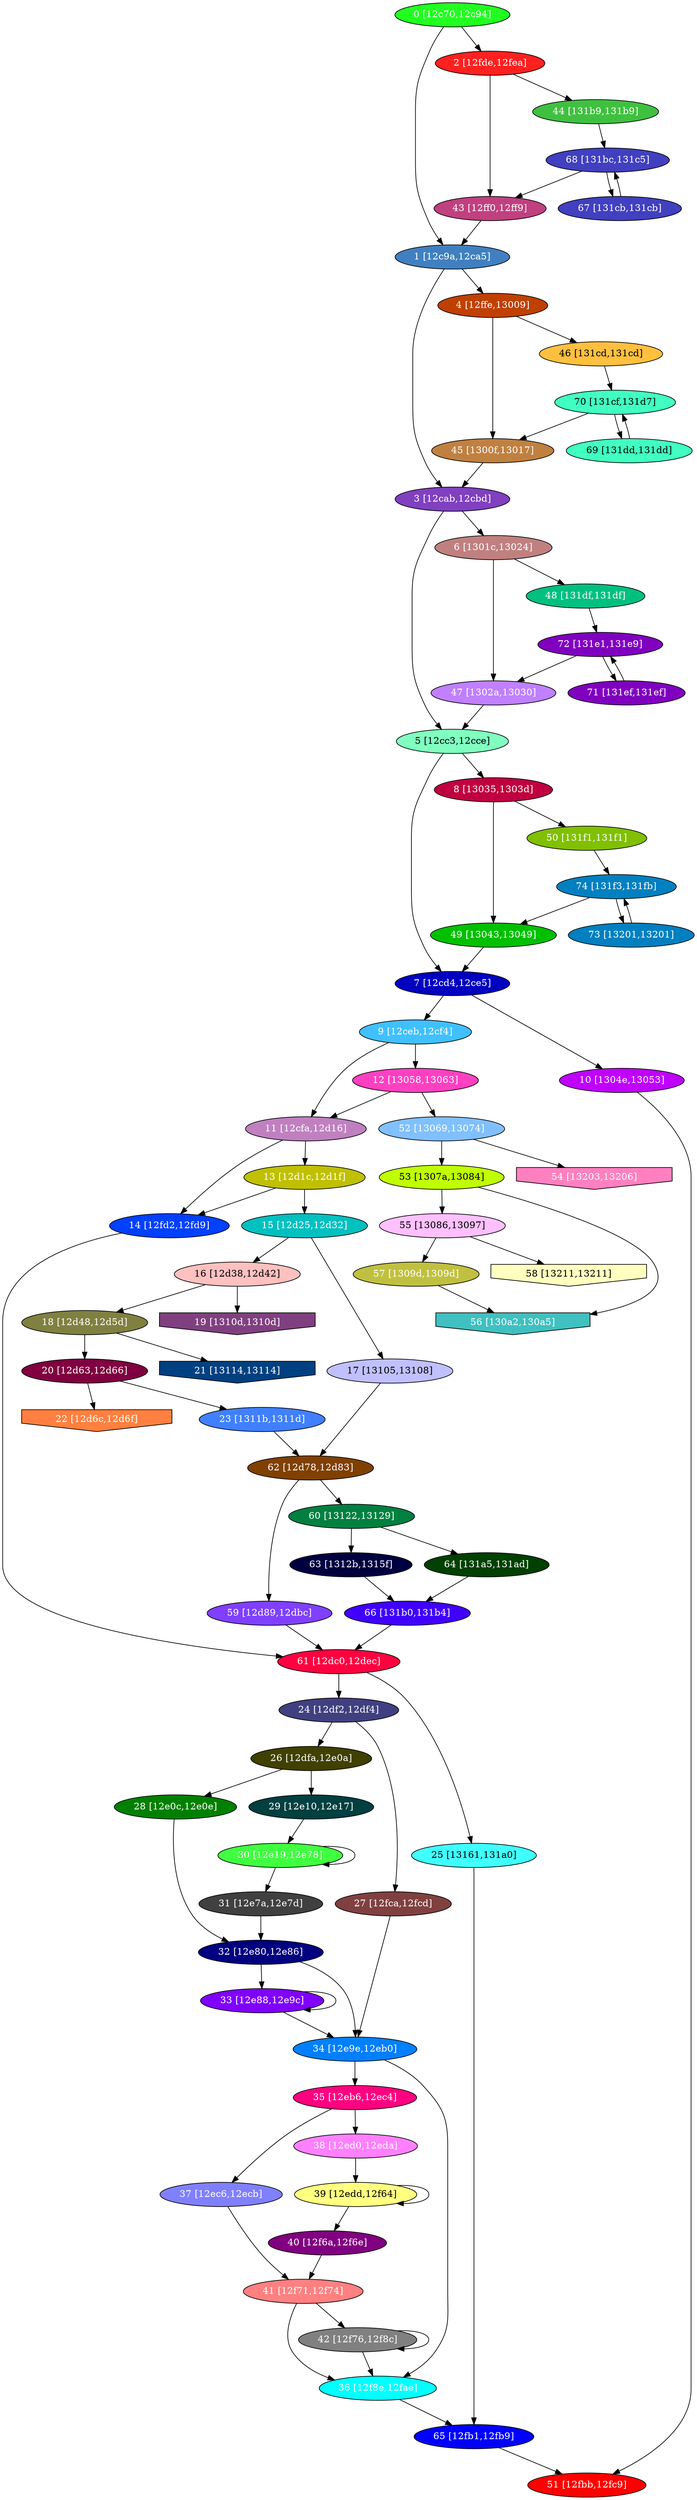 diGraph libnss3{
	libnss3_0  [style=filled fillcolor="#20FF20" fontcolor="#ffffff" shape=oval label="0 [12c70,12c94]"]
	libnss3_1  [style=filled fillcolor="#4080C0" fontcolor="#ffffff" shape=oval label="1 [12c9a,12ca5]"]
	libnss3_2  [style=filled fillcolor="#FF2020" fontcolor="#ffffff" shape=oval label="2 [12fde,12fea]"]
	libnss3_3  [style=filled fillcolor="#8040C0" fontcolor="#ffffff" shape=oval label="3 [12cab,12cbd]"]
	libnss3_4  [style=filled fillcolor="#C04000" fontcolor="#ffffff" shape=oval label="4 [12ffe,13009]"]
	libnss3_5  [style=filled fillcolor="#80FFC0" fontcolor="#000000" shape=oval label="5 [12cc3,12cce]"]
	libnss3_6  [style=filled fillcolor="#C08080" fontcolor="#ffffff" shape=oval label="6 [1301c,13024]"]
	libnss3_7  [style=filled fillcolor="#0000C0" fontcolor="#ffffff" shape=oval label="7 [12cd4,12ce5]"]
	libnss3_8  [style=filled fillcolor="#C00040" fontcolor="#ffffff" shape=oval label="8 [13035,1303d]"]
	libnss3_9  [style=filled fillcolor="#40C0FF" fontcolor="#ffffff" shape=oval label="9 [12ceb,12cf4]"]
	libnss3_a  [style=filled fillcolor="#C000FF" fontcolor="#ffffff" shape=oval label="10 [1304e,13053]"]
	libnss3_b  [style=filled fillcolor="#C080C0" fontcolor="#ffffff" shape=oval label="11 [12cfa,12d16]"]
	libnss3_c  [style=filled fillcolor="#FF40C0" fontcolor="#ffffff" shape=oval label="12 [13058,13063]"]
	libnss3_d  [style=filled fillcolor="#C0C000" fontcolor="#ffffff" shape=oval label="13 [12d1c,12d1f]"]
	libnss3_e  [style=filled fillcolor="#0040FF" fontcolor="#ffffff" shape=oval label="14 [12fd2,12fd9]"]
	libnss3_f  [style=filled fillcolor="#00C0C0" fontcolor="#ffffff" shape=oval label="15 [12d25,12d32]"]
	libnss3_10  [style=filled fillcolor="#FFC0C0" fontcolor="#000000" shape=oval label="16 [12d38,12d42]"]
	libnss3_11  [style=filled fillcolor="#C0C0FF" fontcolor="#000000" shape=oval label="17 [13105,13108]"]
	libnss3_12  [style=filled fillcolor="#808040" fontcolor="#ffffff" shape=oval label="18 [12d48,12d5d]"]
	libnss3_13  [style=filled fillcolor="#804080" fontcolor="#ffffff" shape=invhouse label="19 [1310d,1310d]"]
	libnss3_14  [style=filled fillcolor="#800040" fontcolor="#ffffff" shape=oval label="20 [12d63,12d66]"]
	libnss3_15  [style=filled fillcolor="#004080" fontcolor="#ffffff" shape=invhouse label="21 [13114,13114]"]
	libnss3_16  [style=filled fillcolor="#FF8040" fontcolor="#ffffff" shape=invhouse label="22 [12d6c,12d6f]"]
	libnss3_17  [style=filled fillcolor="#4080FF" fontcolor="#ffffff" shape=oval label="23 [1311b,1311d]"]
	libnss3_18  [style=filled fillcolor="#404080" fontcolor="#ffffff" shape=oval label="24 [12df2,12df4]"]
	libnss3_19  [style=filled fillcolor="#40FFFF" fontcolor="#000000" shape=oval label="25 [13161,131a0]"]
	libnss3_1a  [style=filled fillcolor="#404000" fontcolor="#ffffff" shape=oval label="26 [12dfa,12e0a]"]
	libnss3_1b  [style=filled fillcolor="#804040" fontcolor="#ffffff" shape=oval label="27 [12fca,12fcd]"]
	libnss3_1c  [style=filled fillcolor="#008000" fontcolor="#ffffff" shape=oval label="28 [12e0c,12e0e]"]
	libnss3_1d  [style=filled fillcolor="#004040" fontcolor="#ffffff" shape=oval label="29 [12e10,12e17]"]
	libnss3_1e  [style=filled fillcolor="#40FF40" fontcolor="#ffffff" shape=oval label="30 [12e19,12e78]"]
	libnss3_1f  [style=filled fillcolor="#404040" fontcolor="#ffffff" shape=oval label="31 [12e7a,12e7d]"]
	libnss3_20  [style=filled fillcolor="#000080" fontcolor="#ffffff" shape=oval label="32 [12e80,12e86]"]
	libnss3_21  [style=filled fillcolor="#8000FF" fontcolor="#ffffff" shape=oval label="33 [12e88,12e9c]"]
	libnss3_22  [style=filled fillcolor="#0080FF" fontcolor="#ffffff" shape=oval label="34 [12e9e,12eb0]"]
	libnss3_23  [style=filled fillcolor="#FF0080" fontcolor="#ffffff" shape=oval label="35 [12eb6,12ec4]"]
	libnss3_24  [style=filled fillcolor="#00FFFF" fontcolor="#ffffff" shape=oval label="36 [12f8e,12fae]"]
	libnss3_25  [style=filled fillcolor="#8080FF" fontcolor="#ffffff" shape=oval label="37 [12ec6,12ecb]"]
	libnss3_26  [style=filled fillcolor="#FF80FF" fontcolor="#ffffff" shape=oval label="38 [12ed0,12eda]"]
	libnss3_27  [style=filled fillcolor="#FFFF80" fontcolor="#000000" shape=oval label="39 [12edd,12f64]"]
	libnss3_28  [style=filled fillcolor="#800080" fontcolor="#ffffff" shape=oval label="40 [12f6a,12f6e]"]
	libnss3_29  [style=filled fillcolor="#FF8080" fontcolor="#ffffff" shape=oval label="41 [12f71,12f74]"]
	libnss3_2a  [style=filled fillcolor="#808080" fontcolor="#ffffff" shape=oval label="42 [12f76,12f8c]"]
	libnss3_2b  [style=filled fillcolor="#C04080" fontcolor="#ffffff" shape=oval label="43 [12ff0,12ff9]"]
	libnss3_2c  [style=filled fillcolor="#40C040" fontcolor="#ffffff" shape=oval label="44 [131b9,131b9]"]
	libnss3_2d  [style=filled fillcolor="#C08040" fontcolor="#ffffff" shape=oval label="45 [1300f,13017]"]
	libnss3_2e  [style=filled fillcolor="#FFC040" fontcolor="#000000" shape=oval label="46 [131cd,131cd]"]
	libnss3_2f  [style=filled fillcolor="#C080FF" fontcolor="#ffffff" shape=oval label="47 [1302a,13030]"]
	libnss3_30  [style=filled fillcolor="#00C080" fontcolor="#ffffff" shape=oval label="48 [131df,131df]"]
	libnss3_31  [style=filled fillcolor="#00C000" fontcolor="#ffffff" shape=oval label="49 [13043,13049]"]
	libnss3_32  [style=filled fillcolor="#80C000" fontcolor="#ffffff" shape=oval label="50 [131f1,131f1]"]
	libnss3_33  [style=filled fillcolor="#FF0000" fontcolor="#ffffff" shape=oval label="51 [12fbb,12fc9]"]
	libnss3_34  [style=filled fillcolor="#80C0FF" fontcolor="#ffffff" shape=oval label="52 [13069,13074]"]
	libnss3_35  [style=filled fillcolor="#C0FF00" fontcolor="#000000" shape=oval label="53 [1307a,13084]"]
	libnss3_36  [style=filled fillcolor="#FF80C0" fontcolor="#ffffff" shape=invhouse label="54 [13203,13206]"]
	libnss3_37  [style=filled fillcolor="#FFC0FF" fontcolor="#000000" shape=oval label="55 [13086,13097]"]
	libnss3_38  [style=filled fillcolor="#40C0C0" fontcolor="#ffffff" shape=invhouse label="56 [130a2,130a5]"]
	libnss3_39  [style=filled fillcolor="#C0C040" fontcolor="#ffffff" shape=oval label="57 [1309d,1309d]"]
	libnss3_3a  [style=filled fillcolor="#FFFFC0" fontcolor="#000000" shape=invhouse label="58 [13211,13211]"]
	libnss3_3b  [style=filled fillcolor="#8040FF" fontcolor="#ffffff" shape=oval label="59 [12d89,12dbc]"]
	libnss3_3c  [style=filled fillcolor="#008040" fontcolor="#ffffff" shape=oval label="60 [13122,13129]"]
	libnss3_3d  [style=filled fillcolor="#FF0040" fontcolor="#ffffff" shape=oval label="61 [12dc0,12dec]"]
	libnss3_3e  [style=filled fillcolor="#804000" fontcolor="#ffffff" shape=oval label="62 [12d78,12d83]"]
	libnss3_3f  [style=filled fillcolor="#000040" fontcolor="#ffffff" shape=oval label="63 [1312b,1315f]"]
	libnss3_40  [style=filled fillcolor="#004000" fontcolor="#ffffff" shape=oval label="64 [131a5,131ad]"]
	libnss3_41  [style=filled fillcolor="#0000FF" fontcolor="#ffffff" shape=oval label="65 [12fb1,12fb9]"]
	libnss3_42  [style=filled fillcolor="#4000FF" fontcolor="#ffffff" shape=oval label="66 [131b0,131b4]"]
	libnss3_43  [style=filled fillcolor="#4040C0" fontcolor="#ffffff" shape=oval label="67 [131cb,131cb]"]
	libnss3_44  [style=filled fillcolor="#4040C0" fontcolor="#ffffff" shape=oval label="68 [131bc,131c5]"]
	libnss3_45  [style=filled fillcolor="#40FFC0" fontcolor="#000000" shape=oval label="69 [131dd,131dd]"]
	libnss3_46  [style=filled fillcolor="#40FFC0" fontcolor="#000000" shape=oval label="70 [131cf,131d7]"]
	libnss3_47  [style=filled fillcolor="#8000C0" fontcolor="#ffffff" shape=oval label="71 [131ef,131ef]"]
	libnss3_48  [style=filled fillcolor="#8000C0" fontcolor="#ffffff" shape=oval label="72 [131e1,131e9]"]
	libnss3_49  [style=filled fillcolor="#0080C0" fontcolor="#ffffff" shape=oval label="73 [13201,13201]"]
	libnss3_4a  [style=filled fillcolor="#0080C0" fontcolor="#ffffff" shape=oval label="74 [131f3,131fb]"]

	libnss3_0 -> libnss3_1
	libnss3_0 -> libnss3_2
	libnss3_1 -> libnss3_3
	libnss3_1 -> libnss3_4
	libnss3_2 -> libnss3_2b
	libnss3_2 -> libnss3_2c
	libnss3_3 -> libnss3_5
	libnss3_3 -> libnss3_6
	libnss3_4 -> libnss3_2d
	libnss3_4 -> libnss3_2e
	libnss3_5 -> libnss3_7
	libnss3_5 -> libnss3_8
	libnss3_6 -> libnss3_2f
	libnss3_6 -> libnss3_30
	libnss3_7 -> libnss3_9
	libnss3_7 -> libnss3_a
	libnss3_8 -> libnss3_31
	libnss3_8 -> libnss3_32
	libnss3_9 -> libnss3_b
	libnss3_9 -> libnss3_c
	libnss3_a -> libnss3_33
	libnss3_b -> libnss3_d
	libnss3_b -> libnss3_e
	libnss3_c -> libnss3_b
	libnss3_c -> libnss3_34
	libnss3_d -> libnss3_e
	libnss3_d -> libnss3_f
	libnss3_e -> libnss3_3d
	libnss3_f -> libnss3_10
	libnss3_f -> libnss3_11
	libnss3_10 -> libnss3_12
	libnss3_10 -> libnss3_13
	libnss3_11 -> libnss3_3e
	libnss3_12 -> libnss3_14
	libnss3_12 -> libnss3_15
	libnss3_14 -> libnss3_16
	libnss3_14 -> libnss3_17
	libnss3_17 -> libnss3_3e
	libnss3_18 -> libnss3_1a
	libnss3_18 -> libnss3_1b
	libnss3_19 -> libnss3_41
	libnss3_1a -> libnss3_1c
	libnss3_1a -> libnss3_1d
	libnss3_1b -> libnss3_22
	libnss3_1c -> libnss3_20
	libnss3_1d -> libnss3_1e
	libnss3_1e -> libnss3_1e
	libnss3_1e -> libnss3_1f
	libnss3_1f -> libnss3_20
	libnss3_20 -> libnss3_21
	libnss3_20 -> libnss3_22
	libnss3_21 -> libnss3_21
	libnss3_21 -> libnss3_22
	libnss3_22 -> libnss3_23
	libnss3_22 -> libnss3_24
	libnss3_23 -> libnss3_25
	libnss3_23 -> libnss3_26
	libnss3_24 -> libnss3_41
	libnss3_25 -> libnss3_29
	libnss3_26 -> libnss3_27
	libnss3_27 -> libnss3_27
	libnss3_27 -> libnss3_28
	libnss3_28 -> libnss3_29
	libnss3_29 -> libnss3_24
	libnss3_29 -> libnss3_2a
	libnss3_2a -> libnss3_24
	libnss3_2a -> libnss3_2a
	libnss3_2b -> libnss3_1
	libnss3_2c -> libnss3_44
	libnss3_2d -> libnss3_3
	libnss3_2e -> libnss3_46
	libnss3_2f -> libnss3_5
	libnss3_30 -> libnss3_48
	libnss3_31 -> libnss3_7
	libnss3_32 -> libnss3_4a
	libnss3_34 -> libnss3_35
	libnss3_34 -> libnss3_36
	libnss3_35 -> libnss3_37
	libnss3_35 -> libnss3_38
	libnss3_37 -> libnss3_39
	libnss3_37 -> libnss3_3a
	libnss3_39 -> libnss3_38
	libnss3_3b -> libnss3_3d
	libnss3_3c -> libnss3_3f
	libnss3_3c -> libnss3_40
	libnss3_3d -> libnss3_18
	libnss3_3d -> libnss3_19
	libnss3_3e -> libnss3_3b
	libnss3_3e -> libnss3_3c
	libnss3_3f -> libnss3_42
	libnss3_40 -> libnss3_42
	libnss3_41 -> libnss3_33
	libnss3_42 -> libnss3_3d
	libnss3_43 -> libnss3_44
	libnss3_44 -> libnss3_2b
	libnss3_44 -> libnss3_43
	libnss3_45 -> libnss3_46
	libnss3_46 -> libnss3_2d
	libnss3_46 -> libnss3_45
	libnss3_47 -> libnss3_48
	libnss3_48 -> libnss3_2f
	libnss3_48 -> libnss3_47
	libnss3_49 -> libnss3_4a
	libnss3_4a -> libnss3_31
	libnss3_4a -> libnss3_49
}